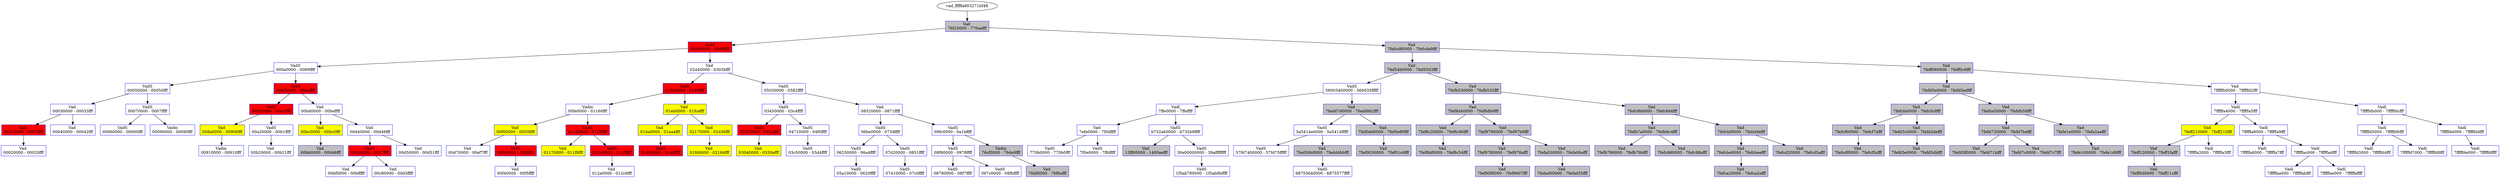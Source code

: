 /* Pid:   3748 */
digraph processtree {
graph [rankdir = "TB"];
vad_fffffa803271bf48 -> vad_fffffa80325ec260
vad_fffffa80325ec260 [label = "{ Vad \n76f10000 - 770aefff }"shape = "record" color = "blue" style = "filled" fillcolor = "gray"];
vad_fffffa80325ec260 -> vad_fffffa80332be190
vad_fffffa80332be190 [label = "{ VadS\n00d60000 - 00d6ffff }"shape = "record" color = "blue" style = "filled" fillcolor = "red"];
vad_fffffa80332be190 -> vad_fffffa80312c6da0
vad_fffffa80312c6da0 [label = "{ VadS\n000a0000 - 0089ffff }"shape = "record" color = "blue" style = "filled" fillcolor = "white"];
vad_fffffa80312c6da0 -> vad_fffffa80316b1990
vad_fffffa80316b1990 [label = "{ VadS\n00050000 - 00050fff }"shape = "record" color = "blue" style = "filled" fillcolor = "white"];
vad_fffffa80316b1990 -> vad_fffffa803256f850
vad_fffffa803256f850 [label = "{ Vad \n00030000 - 00033fff }"shape = "record" color = "blue" style = "filled" fillcolor = "white"];
vad_fffffa803256f850 -> vad_fffffa8032703010
vad_fffffa8032703010 [label = "{ Vad \n00010000 - 0001ffff }"shape = "record" color = "blue" style = "filled" fillcolor = "red"];
vad_fffffa8032703010 -> vad_fffffa8032703890
vad_fffffa8032703890 [label = "{ Vad \n00020000 - 00020fff }"shape = "record" color = "blue" style = "filled" fillcolor = "white"];
vad_fffffa803256f850 -> vad_fffffa803256f670
vad_fffffa803256f670 [label = "{ Vad \n00040000 - 00042fff }"shape = "record" color = "blue" style = "filled" fillcolor = "white"];
vad_fffffa80316b1990 -> vad_fffffa80314f7380
vad_fffffa80314f7380 [label = "{ VadS\n00070000 - 0007ffff }"shape = "record" color = "blue" style = "filled" fillcolor = "white"];
vad_fffffa80314f7380 -> vad_fffffa8031779420
vad_fffffa8031779420 [label = "{ VadS\n00060000 - 00060fff }"shape = "record" color = "blue" style = "filled" fillcolor = "white"];
vad_fffffa80314f7380 -> vad_fffffa80327240f0
vad_fffffa80327240f0 [label = "{ Vadm\n00090000 - 00090fff }"shape = "record" color = "blue" style = "filled" fillcolor = "white"];
vad_fffffa80312c6da0 -> vad_fffffa80325e8180
vad_fffffa80325e8180 [label = "{ VadS\n00b30000 - 00baffff }"shape = "record" color = "blue" style = "filled" fillcolor = "red"];
vad_fffffa80325e8180 -> vad_fffffa8032668110
vad_fffffa8032668110 [label = "{ VadS\n00920000 - 00a1ffff }"shape = "record" color = "blue" style = "filled" fillcolor = "red"];
vad_fffffa8032668110 -> vad_fffffa8032703c50
vad_fffffa8032703c50 [label = "{ Vad \n008a0000 - 00906fff }"shape = "record" color = "blue" style = "filled" fillcolor = "yellow"];
vad_fffffa8032703c50 -> vad_fffffa803272f3b0
vad_fffffa803272f3b0 [label = "{ Vadm\n00910000 - 00910fff }"shape = "record" color = "blue" style = "filled" fillcolor = "white"];
vad_fffffa8032668110 -> vad_fffffa80324d0640
vad_fffffa80324d0640 [label = "{ VadS\n00a20000 - 00b1ffff }"shape = "record" color = "blue" style = "filled" fillcolor = "white"];
vad_fffffa80324d0640 -> vad_fffffa80327402e0
vad_fffffa80327402e0 [label = "{ Vad \n00b20000 - 00b21fff }"shape = "record" color = "blue" style = "filled" fillcolor = "white"];
vad_fffffa80325e8180 -> vad_fffffa803275d3d0
vad_fffffa803275d3d0 [label = "{ Vad \n00bd0000 - 00beffff }"shape = "record" color = "blue" style = "filled" fillcolor = "white"];
vad_fffffa803275d3d0 -> vad_fffffa803271eea0
vad_fffffa803271eea0 [label = "{ Vad \n00bc0000 - 00bc0fff }"shape = "record" color = "blue" style = "filled" fillcolor = "yellow"];
vad_fffffa803271eea0 -> vad_fffffa803273da70
vad_fffffa803273da70 [label = "{ Vad \n00bb0000 - 00bb6fff }"shape = "record" color = "blue" style = "filled" fillcolor = "gray"];
vad_fffffa803275d3d0 -> vad_fffffa803275fca0
vad_fffffa803275fca0 [label = "{ Vad \n00d40000 - 00d46fff }"shape = "record" color = "blue" style = "filled" fillcolor = "white"];
vad_fffffa803275fca0 -> vad_fffffa803179d1c0
vad_fffffa803179d1c0 [label = "{ VadS\n00c00000 - 00c7ffff }"shape = "record" color = "blue" style = "filled" fillcolor = "red"];
vad_fffffa803179d1c0 -> vad_fffffa8032d49010
vad_fffffa8032d49010 [label = "{ Vad \n00bf0000 - 00bfffff }"shape = "record" color = "blue" style = "filled" fillcolor = "white"];
vad_fffffa803179d1c0 -> vad_fffffa80326b60a0
vad_fffffa80326b60a0 [label = "{ Vad \n00c80000 - 00d3ffff }"shape = "record" color = "blue" style = "filled" fillcolor = "white"];
vad_fffffa803275fca0 -> vad_fffffa803275fc10
vad_fffffa803275fc10 [label = "{ Vad \n00d50000 - 00d51fff }"shape = "record" color = "blue" style = "filled" fillcolor = "white"];
vad_fffffa80332be190 -> vad_fffffa803275fb80
vad_fffffa803275fb80 [label = "{ Vad \n02d40000 - 0303bfff }"shape = "record" color = "blue" style = "filled" fillcolor = "white"];
vad_fffffa803275fb80 -> vad_fffffa80317b8240
vad_fffffa80317b8240 [label = "{ VadS\n013d0000 - 0144ffff }"shape = "record" color = "blue" style = "filled" fillcolor = "red"];
vad_fffffa80317b8240 -> vad_fffffa8032724190
vad_fffffa8032724190 [label = "{ Vadm\n00fe0000 - 01160fff }"shape = "record" color = "blue" style = "filled" fillcolor = "white"];
vad_fffffa8032724190 -> vad_fffffa803275d720
vad_fffffa803275d720 [label = "{ Vad \n00f00000 - 00f38fff }"shape = "record" color = "blue" style = "filled" fillcolor = "yellow"];
vad_fffffa803275d720 -> vad_fffffa8032724340
vad_fffffa8032724340 [label = "{ Vad \n00d70000 - 00ef7fff }"shape = "record" color = "blue" style = "filled" fillcolor = "white"];
vad_fffffa803275d720 -> vad_fffffa80310bca00
vad_fffffa80310bca00 [label = "{ VadS\n00f60000 - 00fdffff }"shape = "record" color = "blue" style = "filled" fillcolor = "red"];
vad_fffffa80310bca00 -> vad_fffffa80325644a0
vad_fffffa80325644a0 [label = "{ Vad \n00f40000 - 00f5ffff }"shape = "record" color = "blue" style = "filled" fillcolor = "white"];
vad_fffffa8032724190 -> vad_fffffa80325a8ad0
vad_fffffa80325a8ad0 [label = "{ VadS\n01220000 - 0129ffff }"shape = "record" color = "blue" style = "filled" fillcolor = "red"];
vad_fffffa80325a8ad0 -> vad_fffffa803275b8c0
vad_fffffa803275b8c0 [label = "{ Vad \n01170000 - 011f8fff }"shape = "record" color = "blue" style = "filled" fillcolor = "yellow"];
vad_fffffa80325a8ad0 -> vad_fffffa803177e840
vad_fffffa803177e840 [label = "{ VadS\n012e0000 - 0135ffff }"shape = "record" color = "blue" style = "filled" fillcolor = "red"];
vad_fffffa803177e840 -> vad_fffffa80327e2f80
vad_fffffa80327e2f80 [label = "{ Vad \n012a0000 - 012c6fff }"shape = "record" color = "blue" style = "filled" fillcolor = "white"];
vad_fffffa80317b8240 -> vad_fffffa803274d1a0
vad_fffffa803274d1a0 [label = "{ Vad \n01eb0000 - 01fcefff }"shape = "record" color = "blue" style = "filled" fillcolor = "yellow"];
vad_fffffa803274d1a0 -> vad_fffffa80326a21c0
vad_fffffa80326a21c0 [label = "{ Vad \n014a0000 - 01ea4fff }"shape = "record" color = "blue" style = "filled" fillcolor = "yellow"];
vad_fffffa80326a21c0 -> vad_fffffa80328742e0
vad_fffffa80328742e0 [label = "{ VadS\n01490000 - 0149ffff }"shape = "record" color = "blue" style = "filled" fillcolor = "red"];
vad_fffffa803274d1a0 -> vad_fffffa803275d540
vad_fffffa803275d540 [label = "{ Vad \n02170000 - 02d36fff }"shape = "record" color = "blue" style = "filled" fillcolor = "yellow"];
vad_fffffa803275d540 -> vad_fffffa803274d9a0
vad_fffffa803274d9a0 [label = "{ Vad \n01fd0000 - 02164fff }"shape = "record" color = "blue" style = "filled" fillcolor = "yellow"];
vad_fffffa803275fb80 -> vad_fffffa80323e7e20
vad_fffffa80323e7e20 [label = "{ VadS\n05030000 - 0582ffff }"shape = "record" color = "blue" style = "filled" fillcolor = "white"];
vad_fffffa80323e7e20 -> vad_fffffa803275d120
vad_fffffa803275d120 [label = "{ VadS\n03450000 - 03c4ffff }"shape = "record" color = "blue" style = "filled" fillcolor = "white"];
vad_fffffa803275d120 -> vad_fffffa80326a20f0
vad_fffffa80326a20f0 [label = "{ VadS\n03330000 - 033affff }"shape = "record" color = "blue" style = "filled" fillcolor = "red"];
vad_fffffa80326a20f0 -> vad_fffffa803275fd30
vad_fffffa803275fd30 [label = "{ Vad \n03040000 - 0330efff }"shape = "record" color = "blue" style = "filled" fillcolor = "yellow"];
vad_fffffa803275d120 -> vad_fffffa8032455190
vad_fffffa8032455190 [label = "{ VadS\n04710000 - 04f0ffff }"shape = "record" color = "blue" style = "filled" fillcolor = "white"];
vad_fffffa8032455190 -> vad_fffffa80324b0bf0
vad_fffffa80324b0bf0 [label = "{ VadS\n03c50000 - 03d4ffff }"shape = "record" color = "blue" style = "filled" fillcolor = "white"];
vad_fffffa80323e7e20 -> vad_fffffa803277f510
vad_fffffa803277f510 [label = "{ Vad \n08520000 - 0871ffff }"shape = "record" color = "blue" style = "filled" fillcolor = "white"];
vad_fffffa803277f510 -> vad_fffffa80317969c0
vad_fffffa80317969c0 [label = "{ VadS\n06be0000 - 073dffff }"shape = "record" color = "blue" style = "filled" fillcolor = "white"];
vad_fffffa80317969c0 -> vad_fffffa8031842210
vad_fffffa8031842210 [label = "{ VadS\n06250000 - 06a4ffff }"shape = "record" color = "blue" style = "filled" fillcolor = "white"];
vad_fffffa8031842210 -> vad_fffffa80326c7240
vad_fffffa80326c7240 [label = "{ VadS\n05a10000 - 0620ffff }"shape = "record" color = "blue" style = "filled" fillcolor = "white"];
vad_fffffa80317969c0 -> vad_fffffa8031a6e8b0
vad_fffffa8031a6e8b0 [label = "{ VadS\n07d20000 - 0851ffff }"shape = "record" color = "blue" style = "filled" fillcolor = "white"];
vad_fffffa8031a6e8b0 -> vad_fffffa8032825520
vad_fffffa8032825520 [label = "{ VadS\n07410000 - 07c0ffff }"shape = "record" color = "blue" style = "filled" fillcolor = "white"];
vad_fffffa803277f510 -> vad_fffffa8031754420
vad_fffffa8031754420 [label = "{ VadS\n09fc0000 - 0a1bffff }"shape = "record" color = "blue" style = "filled" fillcolor = "white"];
vad_fffffa8031754420 -> vad_fffffa8033beeec0
vad_fffffa8033beeec0 [label = "{ VadS\n08f90000 - 0978ffff }"shape = "record" color = "blue" style = "filled" fillcolor = "white"];
vad_fffffa8033beeec0 -> vad_fffffa8031198e50
vad_fffffa8031198e50 [label = "{ VadS\n08780000 - 08f7ffff }"shape = "record" color = "blue" style = "filled" fillcolor = "white"];
vad_fffffa8033beeec0 -> vad_fffffa8031809190
vad_fffffa8031809190 [label = "{ VadS\n097c0000 - 09fbffff }"shape = "record" color = "blue" style = "filled" fillcolor = "white"];
vad_fffffa8031754420 -> vad_fffffa803272f450
vad_fffffa803272f450 [label = "{ Vadm\n76cf0000 - 76de9fff }"shape = "record" color = "blue" style = "filled" fillcolor = "gray"];
vad_fffffa803272f450 -> vad_fffffa80326b6460
vad_fffffa80326b6460 [label = "{ Vad \n76df0000 - 76f0efff }"shape = "record" color = "blue" style = "filled" fillcolor = "gray"];
vad_fffffa80325ec260 -> vad_fffffa80326b63d0
vad_fffffa80326b63d0 [label = "{ Vad \n7fefcd80000 - 7fefcde9fff }"shape = "record" color = "blue" style = "filled" fillcolor = "gray"];
vad_fffffa80326b63d0 -> vad_fffffa803273d9e0
vad_fffffa803273d9e0 [label = "{ Vad \n7fef54b0000 - 7fef5503fff }"shape = "record" color = "blue" style = "filled" fillcolor = "gray"];
vad_fffffa803273d9e0 -> vad_fffffa80325c77e0
vad_fffffa80325c77e0 [label = "{ VadS\n56003400000 - 560035fffff }"shape = "record" color = "blue" style = "filled" fillcolor = "white"];
vad_fffffa80325c77e0 -> vad_fffffa80327300e0
vad_fffffa80327300e0 [label = "{ Vadl\n7ffe0000 - 7ffeffff }"shape = "record" color = "blue" style = "filled" fillcolor = "white"];
vad_fffffa80327300e0 -> vad_fffffa8032703ce0
vad_fffffa8032703ce0 [label = "{ Vad \n7efe0000 - 7f0dffff }"shape = "record" color = "blue" style = "filled" fillcolor = "white"];
vad_fffffa8032703ce0 -> vad_fffffa80311afa90
vad_fffffa80311afa90 [label = "{ VadS\n770b0000 - 770b0fff }"shape = "record" color = "blue" style = "filled" fillcolor = "white"];
vad_fffffa8032703ce0 -> vad_fffffa803253d680
vad_fffffa803253d680 [label = "{ VadS\n7f0e0000 - 7ffdffff }"shape = "record" color = "blue" style = "filled" fillcolor = "white"];
vad_fffffa80327300e0 -> vad_fffffa80325b9b50
vad_fffffa80325b9b50 [label = "{ VadS\nb732a60000 - b732b9ffff }"shape = "record" color = "blue" style = "filled" fillcolor = "white"];
vad_fffffa80325b9b50 -> vad_fffffa80325ec2f0
vad_fffffa80325ec2f0 [label = "{ Vad \n13ff00000 - 1400aefff }"shape = "record" color = "blue" style = "filled" fillcolor = "gray"];
vad_fffffa80325b9b50 -> vad_fffffa8032391410
vad_fffffa8032391410 [label = "{ VadS\n39a00000000 - 39affffffff }"shape = "record" color = "blue" style = "filled" fillcolor = "white"];
vad_fffffa8032391410 -> vad_fffffa8032751ca0
vad_fffffa8032751ca0 [label = "{ VadS\n1f5ab780000 - 1f5ab8bffff }"shape = "record" color = "blue" style = "filled" fillcolor = "white"];
vad_fffffa80325c77e0 -> vad_fffffa8032703920
vad_fffffa8032703920 [label = "{ Vad \n7fedd7d0000 - 7fedd8b2fff }"shape = "record" color = "blue" style = "filled" fillcolor = "gray"];
vad_fffffa8032703920 -> vad_fffffa80326480c0
vad_fffffa80326480c0 [label = "{ VadS\n5a5414e0000 - 5a5414fffff }"shape = "record" color = "blue" style = "filled" fillcolor = "white"];
vad_fffffa80326480c0 -> vad_fffffa80325f43e0
vad_fffffa80325f43e0 [label = "{ VadS\n57fd7400000 - 57fd75fffff }"shape = "record" color = "blue" style = "filled" fillcolor = "white"];
vad_fffffa80326480c0 -> vad_fffffa8032740250
vad_fffffa8032740250 [label = "{ Vad \n7fed59b0000 - 7fedd4bbfff }"shape = "record" color = "blue" style = "filled" fillcolor = "gray"];
vad_fffffa8032740250 -> vad_fffffa803276cd40
vad_fffffa803276cd40 [label = "{ VadS\n68755640000 - 6875577ffff }"shape = "record" color = "blue" style = "filled" fillcolor = "white"];
vad_fffffa8032703920 -> vad_fffffa803273db00
vad_fffffa803273db00 [label = "{ Vad \n7fef0dd0000 - 7fef0e89fff }"shape = "record" color = "blue" style = "filled" fillcolor = "gray"];
vad_fffffa803273db00 -> vad_fffffa803273d950
vad_fffffa803273d950 [label = "{ Vad \n7fef0030000 - 7fef01c6fff }"shape = "record" color = "blue" style = "filled" fillcolor = "gray"];
vad_fffffa803273d9e0 -> vad_fffffa80327036e0
vad_fffffa80327036e0 [label = "{ Vad \n7fefb530000 - 7fefb532fff }"shape = "record" color = "blue" style = "filled" fillcolor = "gray"];
vad_fffffa80327036e0 -> vad_fffffa803273d7a0
vad_fffffa803273d7a0 [label = "{ Vad \n7fef8d40000 - 7fef8db0fff }"shape = "record" color = "blue" style = "filled" fillcolor = "gray"];
vad_fffffa803273d7a0 -> vad_fffffa803273d8c0
vad_fffffa803273d8c0 [label = "{ Vad \n7fef6c20000 - 7fef6c90fff }"shape = "record" color = "blue" style = "filled" fillcolor = "gray"];
vad_fffffa803273d8c0 -> vad_fffffa803273d710
vad_fffffa803273d710 [label = "{ Vad \n7fef8bf0000 - 7fef8c54fff }"shape = "record" color = "blue" style = "filled" fillcolor = "gray"];
vad_fffffa803273d7a0 -> vad_fffffa8032874450
vad_fffffa8032874450 [label = "{ Vad \n7fef9790000 - 7fef97b6fff }"shape = "record" color = "blue" style = "filled" fillcolor = "gray"];
vad_fffffa8032874450 -> vad_fffffa80328743c0
vad_fffffa80328743c0 [label = "{ Vad \n7fef9780000 - 7fef978afff }"shape = "record" color = "blue" style = "filled" fillcolor = "gray"];
vad_fffffa80328743c0 -> vad_fffffa803273d680
vad_fffffa803273d680 [label = "{ Vad \n7fef95f0000 - 7fef9607fff }"shape = "record" color = "blue" style = "filled" fillcolor = "gray"];
vad_fffffa8032874450 -> vad_fffffa803273df80
vad_fffffa803273df80 [label = "{ Vad \n7fefa030000 - 7fefa06afff }"shape = "record" color = "blue" style = "filled" fillcolor = "gray"];
vad_fffffa803273df80 -> vad_fffffa803275faf0
vad_fffffa803275faf0 [label = "{ Vad \n7fefad00000 - 7fefad55fff }"shape = "record" color = "blue" style = "filled" fillcolor = "gray"];
vad_fffffa80327036e0 -> vad_fffffa803273de60
vad_fffffa803273de60 [label = "{ Vad \n7fefc9b0000 - 7fefc9d4fff }"shape = "record" color = "blue" style = "filled" fillcolor = "gray"];
vad_fffffa803273de60 -> vad_fffffa803273d830
vad_fffffa803273d830 [label = "{ Vad \n7fefb7a0000 - 7fefb8c4fff }"shape = "record" color = "blue" style = "filled" fillcolor = "gray"];
vad_fffffa803273d830 -> vad_fffffa8032703800
vad_fffffa8032703800 [label = "{ Vad \n7fefb790000 - 7fefb79bfff }"shape = "record" color = "blue" style = "filled" fillcolor = "gray"];
vad_fffffa803273d830 -> vad_fffffa803273def0
vad_fffffa803273def0 [label = "{ Vad \n7fefc980000 - 7fefc98afff }"shape = "record" color = "blue" style = "filled" fillcolor = "gray"];
vad_fffffa803273de60 -> vad_fffffa803273dd40
vad_fffffa803273dd40 [label = "{ Vad \n7fefcbf0000 - 7fefcbfefff }"shape = "record" color = "blue" style = "filled" fillcolor = "gray"];
vad_fffffa803273dd40 -> vad_fffffa803273db90
vad_fffffa803273db90 [label = "{ Vad \n7fefcbe0000 - 7fefcbeefff }"shape = "record" color = "blue" style = "filled" fillcolor = "gray"];
vad_fffffa803273db90 -> vad_fffffa803275d1f0
vad_fffffa803275d1f0 [label = "{ Vad \n7fefca20000 - 7fefca2efff }"shape = "record" color = "blue" style = "filled" fillcolor = "gray"];
vad_fffffa803273dd40 -> vad_fffffa803273dcb0
vad_fffffa803273dcb0 [label = "{ Vad \n7fefcd20000 - 7fefcd5afff }"shape = "record" color = "blue" style = "filled" fillcolor = "gray"];
vad_fffffa80326b63d0 -> vad_fffffa8032572a80
vad_fffffa8032572a80 [label = "{ Vad \n7feff060000 - 7feff0c6fff }"shape = "record" color = "blue" style = "filled" fillcolor = "gray"];
vad_fffffa8032572a80 -> vad_fffffa80323e9ce0
vad_fffffa80323e9ce0 [label = "{ Vad \n7fefd5e0000 - 7fefd5edfff }"shape = "record" color = "blue" style = "filled" fillcolor = "gray"];
vad_fffffa80323e9ce0 -> vad_fffffa80326b6010
vad_fffffa80326b6010 [label = "{ Vad \n7fefcfa0000 - 7fefcfcdfff }"shape = "record" color = "blue" style = "filled" fillcolor = "gray"];
vad_fffffa80326b6010 -> vad_fffffa803273ddd0
vad_fffffa803273ddd0 [label = "{ Vad \n7fefcf60000 - 7fefcf7dfff }"shape = "record" color = "blue" style = "filled" fillcolor = "gray"];
vad_fffffa803273ddd0 -> vad_fffffa803273dc20
vad_fffffa803273dc20 [label = "{ Vad \n7fefcdf0000 - 7fefcf5cfff }"shape = "record" color = "blue" style = "filled" fillcolor = "gray"];
vad_fffffa80326b6010 -> vad_fffffa8032722410
vad_fffffa8032722410 [label = "{ Vad \n7fefd3c0000 - 7fefd3defff }"shape = "record" color = "blue" style = "filled" fillcolor = "gray"];
vad_fffffa8032722410 -> vad_fffffa803273d010
vad_fffffa803273d010 [label = "{ Vad \n7fefd3e0000 - 7fefd5dbfff }"shape = "record" color = "blue" style = "filled" fillcolor = "gray"];
vad_fffffa80323e9ce0 -> vad_fffffa80326b6130
vad_fffffa80326b6130 [label = "{ Vad \n7fefda50000 - 7fefdb58fff }"shape = "record" color = "blue" style = "filled" fillcolor = "gray"];
vad_fffffa80326b6130 -> vad_fffffa8032703770
vad_fffffa8032703770 [label = "{ Vad \n7fefd720000 - 7fefd7befff }"shape = "record" color = "blue" style = "filled" fillcolor = "gray"];
vad_fffffa8032703770 -> vad_fffffa80338f2330
vad_fffffa80338f2330 [label = "{ Vad \n7fefd5f0000 - 7fefd71bfff }"shape = "record" color = "blue" style = "filled" fillcolor = "gray"];
vad_fffffa8032703770 -> vad_fffffa80328744e0
vad_fffffa80328744e0 [label = "{ Vad \n7fefd7c0000 - 7fefd7c7fff }"shape = "record" color = "blue" style = "filled" fillcolor = "gray"];
vad_fffffa80326b6130 -> vad_fffffa80327243d0
vad_fffffa80327243d0 [label = "{ Vad \n7fefe1e0000 - 7fefe2aafff }"shape = "record" color = "blue" style = "filled" fillcolor = "gray"];
vad_fffffa80327243d0 -> vad_fffffa8032874330
vad_fffffa8032874330 [label = "{ Vad \n7fefe100000 - 7fefe1d9fff }"shape = "record" color = "blue" style = "filled" fillcolor = "gray"];
vad_fffffa8032572a80 -> vad_fffffa80325ec1d0
vad_fffffa80325ec1d0 [label = "{ Vad \n7fffffb0000 - 7fffffd2fff }"shape = "record" color = "blue" style = "filled" fillcolor = "white"];
vad_fffffa80325ec1d0 -> vad_fffffa80315e2160
vad_fffffa80315e2160 [label = "{ Vadl\n7fffffa4000 - 7fffffa5fff }"shape = "record" color = "blue" style = "filled" fillcolor = "white"];
vad_fffffa80315e2160 -> vad_fffffa803271ba20
vad_fffffa803271ba20 [label = "{ Vad \n7feff210000 - 7feff210fff }"shape = "record" color = "blue" style = "filled" fillcolor = "yellow"];
vad_fffffa803271ba20 -> vad_fffffa80325d5320
vad_fffffa80325d5320 [label = "{ Vad \n7feff120000 - 7feff1fafff }"shape = "record" color = "blue" style = "filled" fillcolor = "gray"];
vad_fffffa80325d5320 -> vad_fffffa8032740370
vad_fffffa8032740370 [label = "{ Vad \n7feff0d0000 - 7feff11cfff }"shape = "record" color = "blue" style = "filled" fillcolor = "gray"];
vad_fffffa803271ba20 -> vad_fffffa803277fef0
vad_fffffa803277fef0 [label = "{ Vadl\n7fffffa2000 - 7fffffa3fff }"shape = "record" color = "blue" style = "filled" fillcolor = "white"];
vad_fffffa80315e2160 -> vad_fffffa8032820870
vad_fffffa8032820870 [label = "{ Vadl\n7fffffa8000 - 7fffffa9fff }"shape = "record" color = "blue" style = "filled" fillcolor = "white"];
vad_fffffa8032820870 -> vad_fffffa8031ec0240
vad_fffffa8031ec0240 [label = "{ Vadl\n7fffffa6000 - 7fffffa7fff }"shape = "record" color = "blue" style = "filled" fillcolor = "white"];
vad_fffffa8032820870 -> vad_fffffa80325c7830
vad_fffffa80325c7830 [label = "{ Vadl\n7fffffac000 - 7fffffadfff }"shape = "record" color = "blue" style = "filled" fillcolor = "white"];
vad_fffffa80325c7830 -> vad_fffffa8032776740
vad_fffffa8032776740 [label = "{ Vadl\n7fffffaa000 - 7fffffabfff }"shape = "record" color = "blue" style = "filled" fillcolor = "white"];
vad_fffffa80325c7830 -> vad_fffffa8032758830
vad_fffffa8032758830 [label = "{ Vadl\n7fffffae000 - 7fffffaffff }"shape = "record" color = "blue" style = "filled" fillcolor = "white"];
vad_fffffa80325ec1d0 -> vad_fffffa8032761010
vad_fffffa8032761010 [label = "{ Vadl\n7fffffdb000 - 7fffffdcfff }"shape = "record" color = "blue" style = "filled" fillcolor = "white"];
vad_fffffa8032761010 -> vad_fffffa80326c7310
vad_fffffa80326c7310 [label = "{ Vadl\n7fffffd5000 - 7fffffd6fff }"shape = "record" color = "blue" style = "filled" fillcolor = "white"];
vad_fffffa80326c7310 -> vad_fffffa80327589e0
vad_fffffa80327589e0 [label = "{ Vadl\n7fffffd3000 - 7fffffd4fff }"shape = "record" color = "blue" style = "filled" fillcolor = "white"];
vad_fffffa80326c7310 -> vad_fffffa80326c7430
vad_fffffa80326c7430 [label = "{ Vadl\n7fffffd7000 - 7fffffd8fff }"shape = "record" color = "blue" style = "filled" fillcolor = "white"];
vad_fffffa8032761010 -> vad_fffffa80325ec130
vad_fffffa80325ec130 [label = "{ Vadl\n7fffffdd000 - 7fffffddfff }"shape = "record" color = "blue" style = "filled" fillcolor = "white"];
vad_fffffa80325ec130 -> vad_fffffa803271b980
vad_fffffa803271b980 [label = "{ Vadl\n7fffffde000 - 7fffffdffff }"shape = "record" color = "blue" style = "filled" fillcolor = "white"];
}
